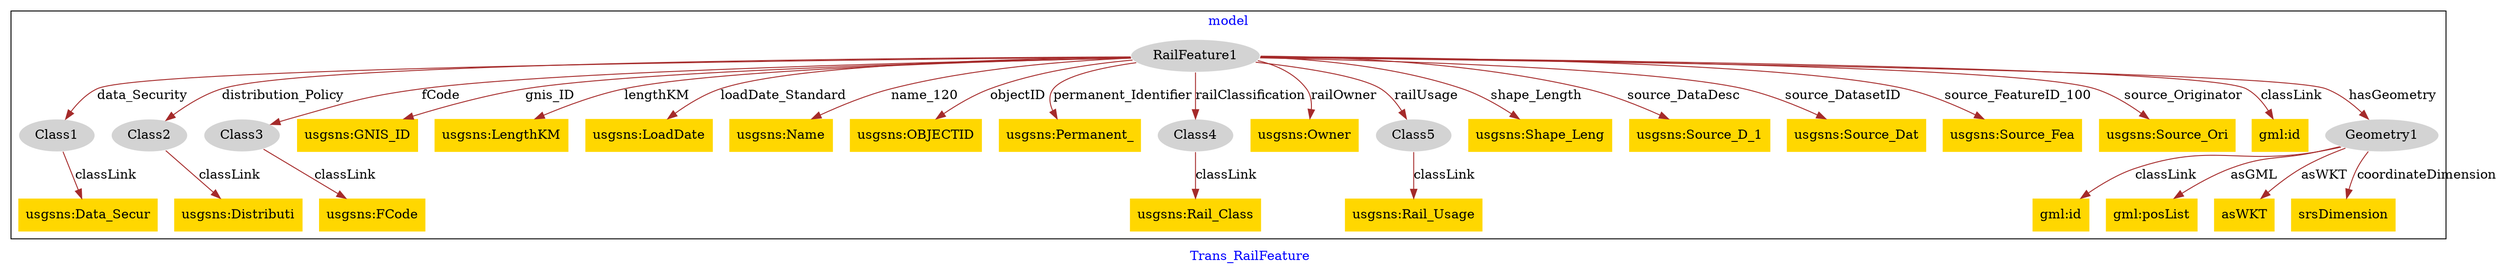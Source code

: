digraph n0 {
fontcolor="blue"
remincross="true"
label="Trans_RailFeature"
subgraph cluster {
label="model"
n2[style="filled",color="white",fillcolor="lightgray",label="RailFeature1"];
n3[style="filled",color="white",fillcolor="lightgray",label="Class1"];
n4[style="filled",color="white",fillcolor="lightgray",label="Class2"];
n5[style="filled",color="white",fillcolor="lightgray",label="Class3"];
n6[shape="plaintext",style="filled",fillcolor="gold",label="usgsns:GNIS_ID"];
n7[shape="plaintext",style="filled",fillcolor="gold",label="usgsns:LengthKM"];
n8[shape="plaintext",style="filled",fillcolor="gold",label="usgsns:LoadDate"];
n9[shape="plaintext",style="filled",fillcolor="gold",label="usgsns:Name"];
n10[shape="plaintext",style="filled",fillcolor="gold",label="usgsns:OBJECTID"];
n11[shape="plaintext",style="filled",fillcolor="gold",label="usgsns:Permanent_"];
n12[style="filled",color="white",fillcolor="lightgray",label="Class4"];
n13[shape="plaintext",style="filled",fillcolor="gold",label="usgsns:Owner"];
n14[style="filled",color="white",fillcolor="lightgray",label="Class5"];
n15[shape="plaintext",style="filled",fillcolor="gold",label="usgsns:Shape_Leng"];
n16[shape="plaintext",style="filled",fillcolor="gold",label="usgsns:Source_D_1"];
n17[shape="plaintext",style="filled",fillcolor="gold",label="usgsns:Source_Dat"];
n18[shape="plaintext",style="filled",fillcolor="gold",label="usgsns:Source_Fea"];
n19[shape="plaintext",style="filled",fillcolor="gold",label="usgsns:Source_Ori"];
n20[shape="plaintext",style="filled",fillcolor="gold",label="gml:id"];
n21[style="filled",color="white",fillcolor="lightgray",label="Geometry1"];
n22[shape="plaintext",style="filled",fillcolor="gold",label="gml:id"];
n23[shape="plaintext",style="filled",fillcolor="gold",label="gml:posList"];
n24[shape="plaintext",style="filled",fillcolor="gold",label="asWKT"];
n25[shape="plaintext",style="filled",fillcolor="gold",label="srsDimension"];
n26[shape="plaintext",style="filled",fillcolor="gold",label="usgsns:Data_Secur"];
n27[shape="plaintext",style="filled",fillcolor="gold",label="usgsns:Distributi"];
n28[shape="plaintext",style="filled",fillcolor="gold",label="usgsns:FCode"];
n29[shape="plaintext",style="filled",fillcolor="gold",label="usgsns:Rail_Class"];
n30[shape="plaintext",style="filled",fillcolor="gold",label="usgsns:Rail_Usage"];
}
n2 -> n3[color="brown",fontcolor="black",label="data_Security"]
n2 -> n4[color="brown",fontcolor="black",label="distribution_Policy"]
n2 -> n5[color="brown",fontcolor="black",label="fCode"]
n2 -> n6[color="brown",fontcolor="black",label="gnis_ID"]
n2 -> n7[color="brown",fontcolor="black",label="lengthKM"]
n2 -> n8[color="brown",fontcolor="black",label="loadDate_Standard"]
n2 -> n9[color="brown",fontcolor="black",label="name_120"]
n2 -> n10[color="brown",fontcolor="black",label="objectID"]
n2 -> n11[color="brown",fontcolor="black",label="permanent_Identifier"]
n2 -> n12[color="brown",fontcolor="black",label="railClassification"]
n2 -> n13[color="brown",fontcolor="black",label="railOwner"]
n2 -> n14[color="brown",fontcolor="black",label="railUsage"]
n2 -> n15[color="brown",fontcolor="black",label="shape_Length"]
n2 -> n16[color="brown",fontcolor="black",label="source_DataDesc"]
n2 -> n17[color="brown",fontcolor="black",label="source_DatasetID"]
n2 -> n18[color="brown",fontcolor="black",label="source_FeatureID_100"]
n2 -> n19[color="brown",fontcolor="black",label="source_Originator"]
n2 -> n20[color="brown",fontcolor="black",label="classLink"]
n2 -> n21[color="brown",fontcolor="black",label="hasGeometry"]
n21 -> n22[color="brown",fontcolor="black",label="classLink"]
n21 -> n23[color="brown",fontcolor="black",label="asGML"]
n21 -> n24[color="brown",fontcolor="black",label="asWKT"]
n21 -> n25[color="brown",fontcolor="black",label="coordinateDimension"]
n3 -> n26[color="brown",fontcolor="black",label="classLink"]
n4 -> n27[color="brown",fontcolor="black",label="classLink"]
n5 -> n28[color="brown",fontcolor="black",label="classLink"]
n12 -> n29[color="brown",fontcolor="black",label="classLink"]
n14 -> n30[color="brown",fontcolor="black",label="classLink"]
}
